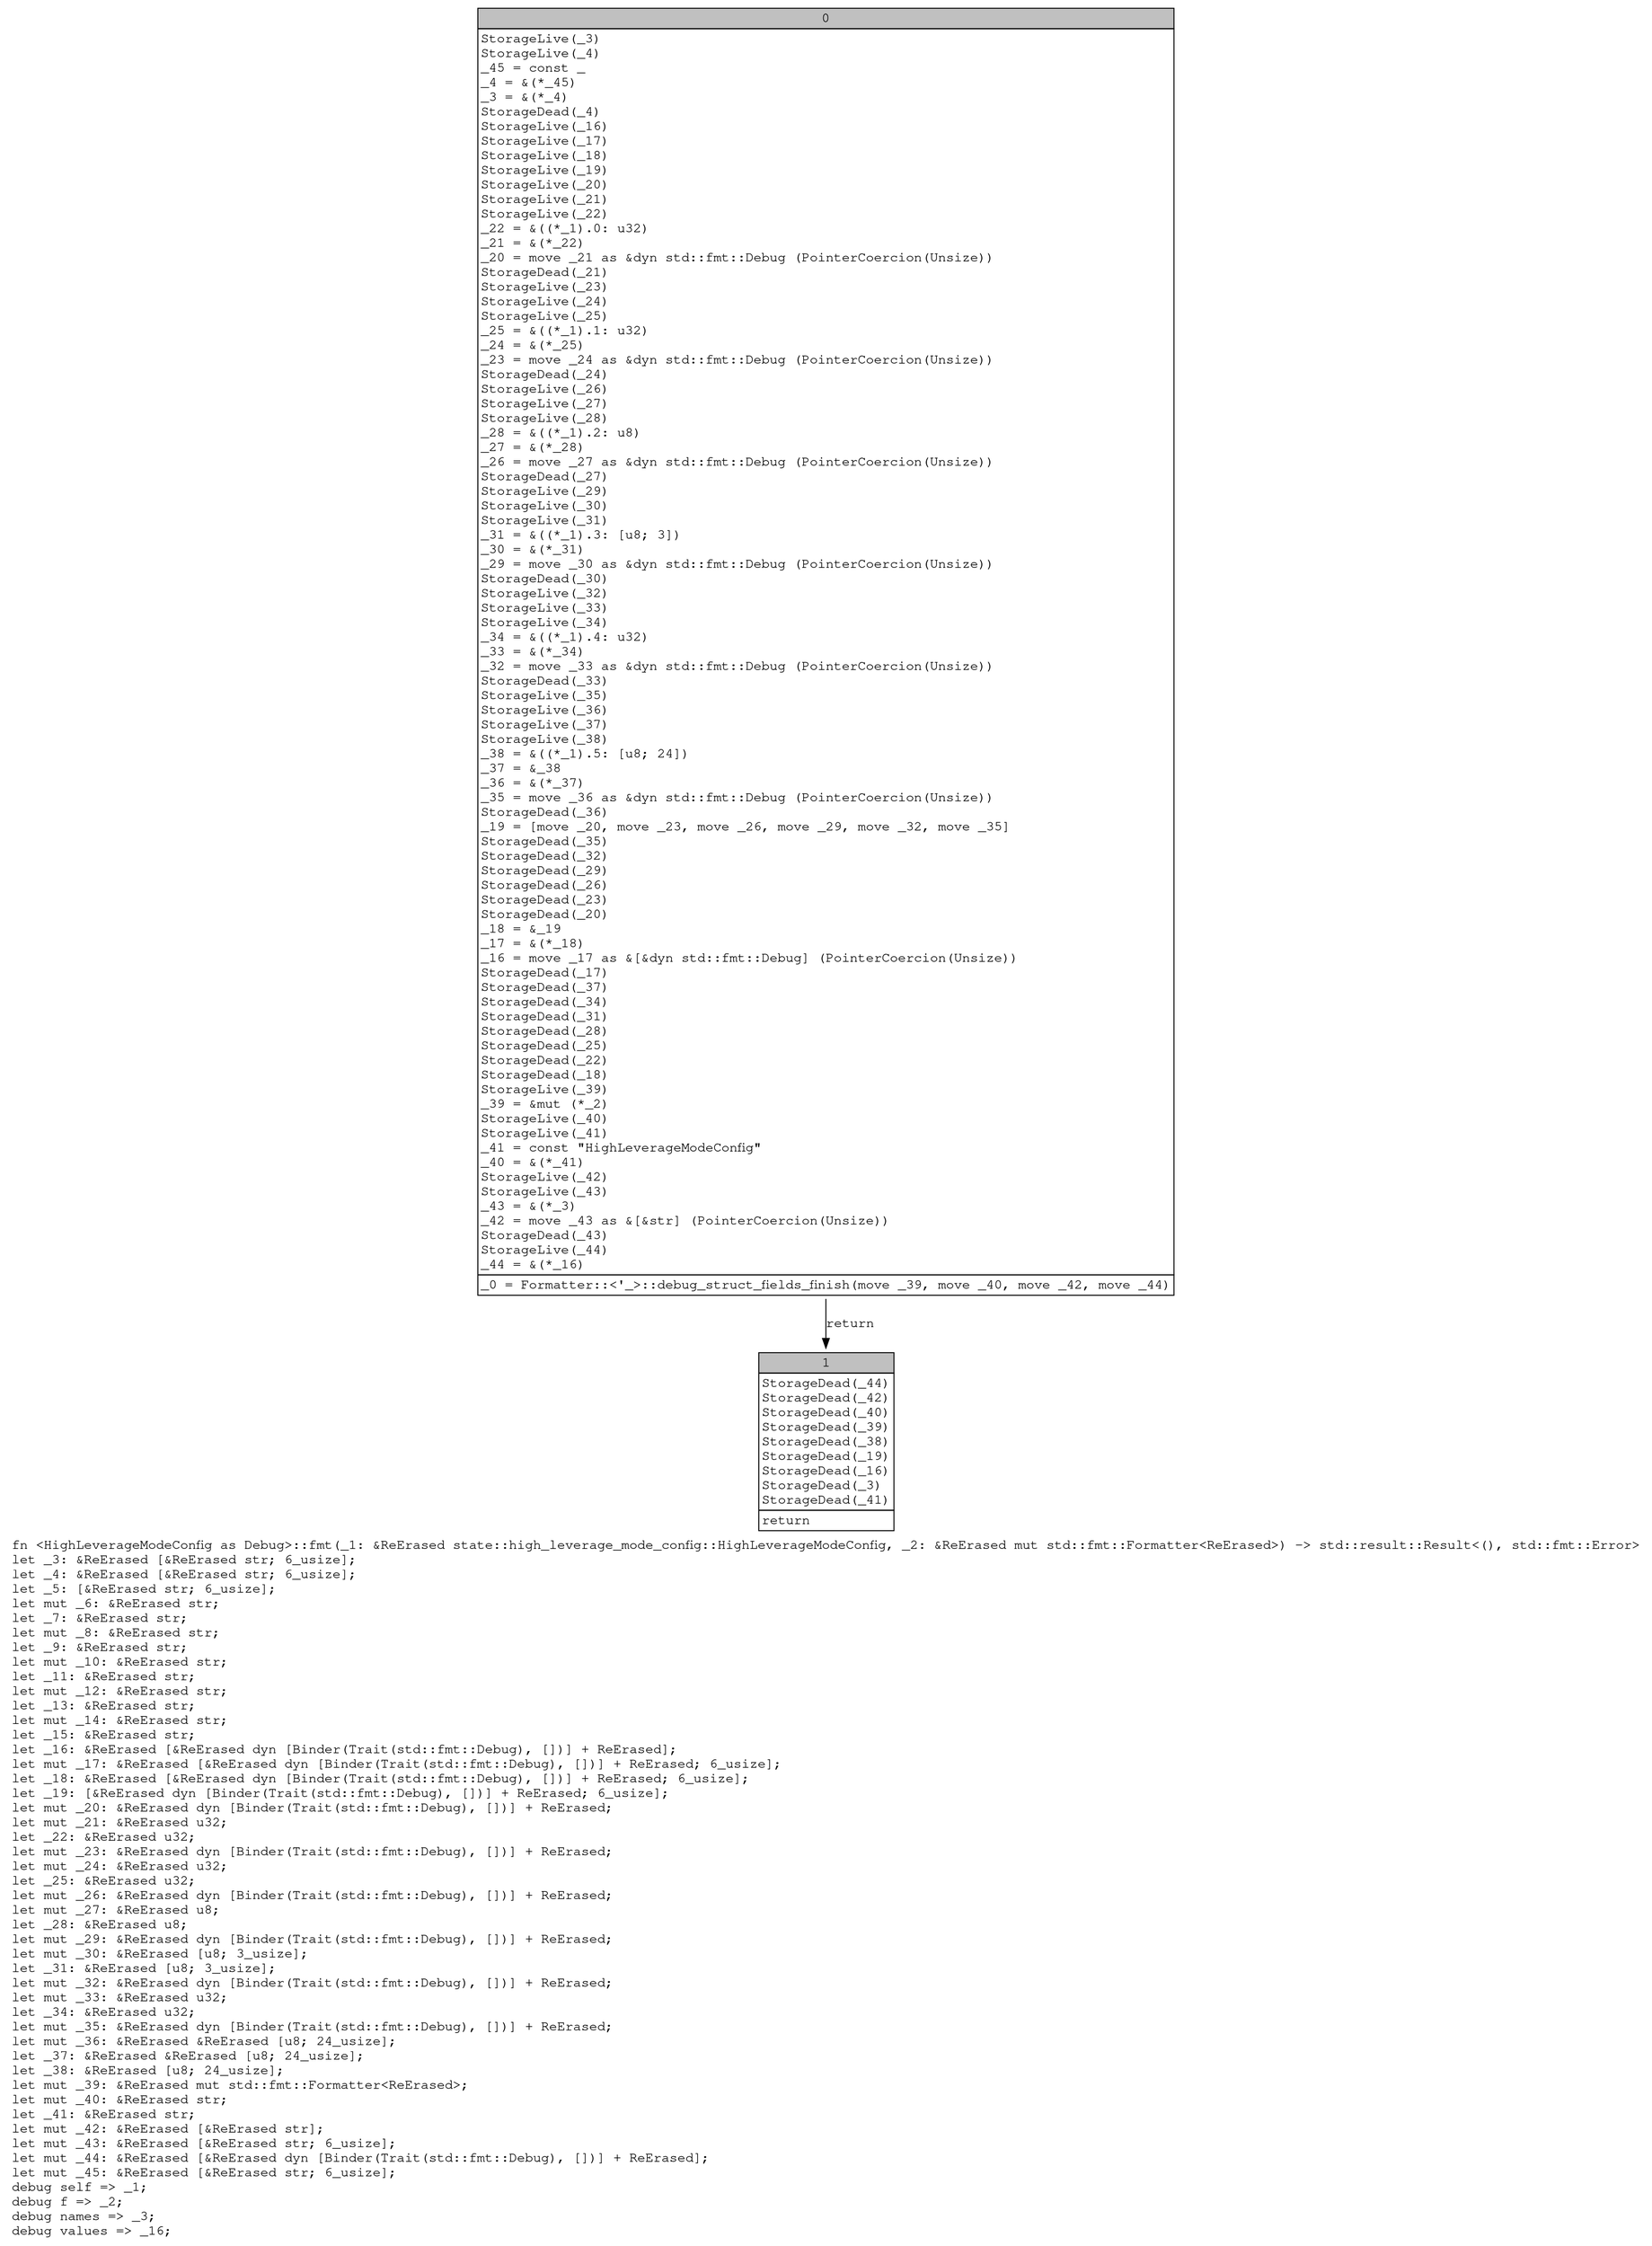 digraph Mir_0_16401 {
    graph [fontname="Courier, monospace"];
    node [fontname="Courier, monospace"];
    edge [fontname="Courier, monospace"];
    label=<fn &lt;HighLeverageModeConfig as Debug&gt;::fmt(_1: &amp;ReErased state::high_leverage_mode_config::HighLeverageModeConfig, _2: &amp;ReErased mut std::fmt::Formatter&lt;ReErased&gt;) -&gt; std::result::Result&lt;(), std::fmt::Error&gt;<br align="left"/>let _3: &amp;ReErased [&amp;ReErased str; 6_usize];<br align="left"/>let _4: &amp;ReErased [&amp;ReErased str; 6_usize];<br align="left"/>let _5: [&amp;ReErased str; 6_usize];<br align="left"/>let mut _6: &amp;ReErased str;<br align="left"/>let _7: &amp;ReErased str;<br align="left"/>let mut _8: &amp;ReErased str;<br align="left"/>let _9: &amp;ReErased str;<br align="left"/>let mut _10: &amp;ReErased str;<br align="left"/>let _11: &amp;ReErased str;<br align="left"/>let mut _12: &amp;ReErased str;<br align="left"/>let _13: &amp;ReErased str;<br align="left"/>let mut _14: &amp;ReErased str;<br align="left"/>let _15: &amp;ReErased str;<br align="left"/>let _16: &amp;ReErased [&amp;ReErased dyn [Binder(Trait(std::fmt::Debug), [])] + ReErased];<br align="left"/>let mut _17: &amp;ReErased [&amp;ReErased dyn [Binder(Trait(std::fmt::Debug), [])] + ReErased; 6_usize];<br align="left"/>let _18: &amp;ReErased [&amp;ReErased dyn [Binder(Trait(std::fmt::Debug), [])] + ReErased; 6_usize];<br align="left"/>let _19: [&amp;ReErased dyn [Binder(Trait(std::fmt::Debug), [])] + ReErased; 6_usize];<br align="left"/>let mut _20: &amp;ReErased dyn [Binder(Trait(std::fmt::Debug), [])] + ReErased;<br align="left"/>let mut _21: &amp;ReErased u32;<br align="left"/>let _22: &amp;ReErased u32;<br align="left"/>let mut _23: &amp;ReErased dyn [Binder(Trait(std::fmt::Debug), [])] + ReErased;<br align="left"/>let mut _24: &amp;ReErased u32;<br align="left"/>let _25: &amp;ReErased u32;<br align="left"/>let mut _26: &amp;ReErased dyn [Binder(Trait(std::fmt::Debug), [])] + ReErased;<br align="left"/>let mut _27: &amp;ReErased u8;<br align="left"/>let _28: &amp;ReErased u8;<br align="left"/>let mut _29: &amp;ReErased dyn [Binder(Trait(std::fmt::Debug), [])] + ReErased;<br align="left"/>let mut _30: &amp;ReErased [u8; 3_usize];<br align="left"/>let _31: &amp;ReErased [u8; 3_usize];<br align="left"/>let mut _32: &amp;ReErased dyn [Binder(Trait(std::fmt::Debug), [])] + ReErased;<br align="left"/>let mut _33: &amp;ReErased u32;<br align="left"/>let _34: &amp;ReErased u32;<br align="left"/>let mut _35: &amp;ReErased dyn [Binder(Trait(std::fmt::Debug), [])] + ReErased;<br align="left"/>let mut _36: &amp;ReErased &amp;ReErased [u8; 24_usize];<br align="left"/>let _37: &amp;ReErased &amp;ReErased [u8; 24_usize];<br align="left"/>let _38: &amp;ReErased [u8; 24_usize];<br align="left"/>let mut _39: &amp;ReErased mut std::fmt::Formatter&lt;ReErased&gt;;<br align="left"/>let mut _40: &amp;ReErased str;<br align="left"/>let _41: &amp;ReErased str;<br align="left"/>let mut _42: &amp;ReErased [&amp;ReErased str];<br align="left"/>let mut _43: &amp;ReErased [&amp;ReErased str; 6_usize];<br align="left"/>let mut _44: &amp;ReErased [&amp;ReErased dyn [Binder(Trait(std::fmt::Debug), [])] + ReErased];<br align="left"/>let mut _45: &amp;ReErased [&amp;ReErased str; 6_usize];<br align="left"/>debug self =&gt; _1;<br align="left"/>debug f =&gt; _2;<br align="left"/>debug names =&gt; _3;<br align="left"/>debug values =&gt; _16;<br align="left"/>>;
    bb0__0_16401 [shape="none", label=<<table border="0" cellborder="1" cellspacing="0"><tr><td bgcolor="gray" align="center" colspan="1">0</td></tr><tr><td align="left" balign="left">StorageLive(_3)<br/>StorageLive(_4)<br/>_45 = const _<br/>_4 = &amp;(*_45)<br/>_3 = &amp;(*_4)<br/>StorageDead(_4)<br/>StorageLive(_16)<br/>StorageLive(_17)<br/>StorageLive(_18)<br/>StorageLive(_19)<br/>StorageLive(_20)<br/>StorageLive(_21)<br/>StorageLive(_22)<br/>_22 = &amp;((*_1).0: u32)<br/>_21 = &amp;(*_22)<br/>_20 = move _21 as &amp;dyn std::fmt::Debug (PointerCoercion(Unsize))<br/>StorageDead(_21)<br/>StorageLive(_23)<br/>StorageLive(_24)<br/>StorageLive(_25)<br/>_25 = &amp;((*_1).1: u32)<br/>_24 = &amp;(*_25)<br/>_23 = move _24 as &amp;dyn std::fmt::Debug (PointerCoercion(Unsize))<br/>StorageDead(_24)<br/>StorageLive(_26)<br/>StorageLive(_27)<br/>StorageLive(_28)<br/>_28 = &amp;((*_1).2: u8)<br/>_27 = &amp;(*_28)<br/>_26 = move _27 as &amp;dyn std::fmt::Debug (PointerCoercion(Unsize))<br/>StorageDead(_27)<br/>StorageLive(_29)<br/>StorageLive(_30)<br/>StorageLive(_31)<br/>_31 = &amp;((*_1).3: [u8; 3])<br/>_30 = &amp;(*_31)<br/>_29 = move _30 as &amp;dyn std::fmt::Debug (PointerCoercion(Unsize))<br/>StorageDead(_30)<br/>StorageLive(_32)<br/>StorageLive(_33)<br/>StorageLive(_34)<br/>_34 = &amp;((*_1).4: u32)<br/>_33 = &amp;(*_34)<br/>_32 = move _33 as &amp;dyn std::fmt::Debug (PointerCoercion(Unsize))<br/>StorageDead(_33)<br/>StorageLive(_35)<br/>StorageLive(_36)<br/>StorageLive(_37)<br/>StorageLive(_38)<br/>_38 = &amp;((*_1).5: [u8; 24])<br/>_37 = &amp;_38<br/>_36 = &amp;(*_37)<br/>_35 = move _36 as &amp;dyn std::fmt::Debug (PointerCoercion(Unsize))<br/>StorageDead(_36)<br/>_19 = [move _20, move _23, move _26, move _29, move _32, move _35]<br/>StorageDead(_35)<br/>StorageDead(_32)<br/>StorageDead(_29)<br/>StorageDead(_26)<br/>StorageDead(_23)<br/>StorageDead(_20)<br/>_18 = &amp;_19<br/>_17 = &amp;(*_18)<br/>_16 = move _17 as &amp;[&amp;dyn std::fmt::Debug] (PointerCoercion(Unsize))<br/>StorageDead(_17)<br/>StorageDead(_37)<br/>StorageDead(_34)<br/>StorageDead(_31)<br/>StorageDead(_28)<br/>StorageDead(_25)<br/>StorageDead(_22)<br/>StorageDead(_18)<br/>StorageLive(_39)<br/>_39 = &amp;mut (*_2)<br/>StorageLive(_40)<br/>StorageLive(_41)<br/>_41 = const &quot;HighLeverageModeConfig&quot;<br/>_40 = &amp;(*_41)<br/>StorageLive(_42)<br/>StorageLive(_43)<br/>_43 = &amp;(*_3)<br/>_42 = move _43 as &amp;[&amp;str] (PointerCoercion(Unsize))<br/>StorageDead(_43)<br/>StorageLive(_44)<br/>_44 = &amp;(*_16)<br/></td></tr><tr><td align="left">_0 = Formatter::&lt;'_&gt;::debug_struct_fields_finish(move _39, move _40, move _42, move _44)</td></tr></table>>];
    bb1__0_16401 [shape="none", label=<<table border="0" cellborder="1" cellspacing="0"><tr><td bgcolor="gray" align="center" colspan="1">1</td></tr><tr><td align="left" balign="left">StorageDead(_44)<br/>StorageDead(_42)<br/>StorageDead(_40)<br/>StorageDead(_39)<br/>StorageDead(_38)<br/>StorageDead(_19)<br/>StorageDead(_16)<br/>StorageDead(_3)<br/>StorageDead(_41)<br/></td></tr><tr><td align="left">return</td></tr></table>>];
    bb0__0_16401 -> bb1__0_16401 [label="return"];
}

